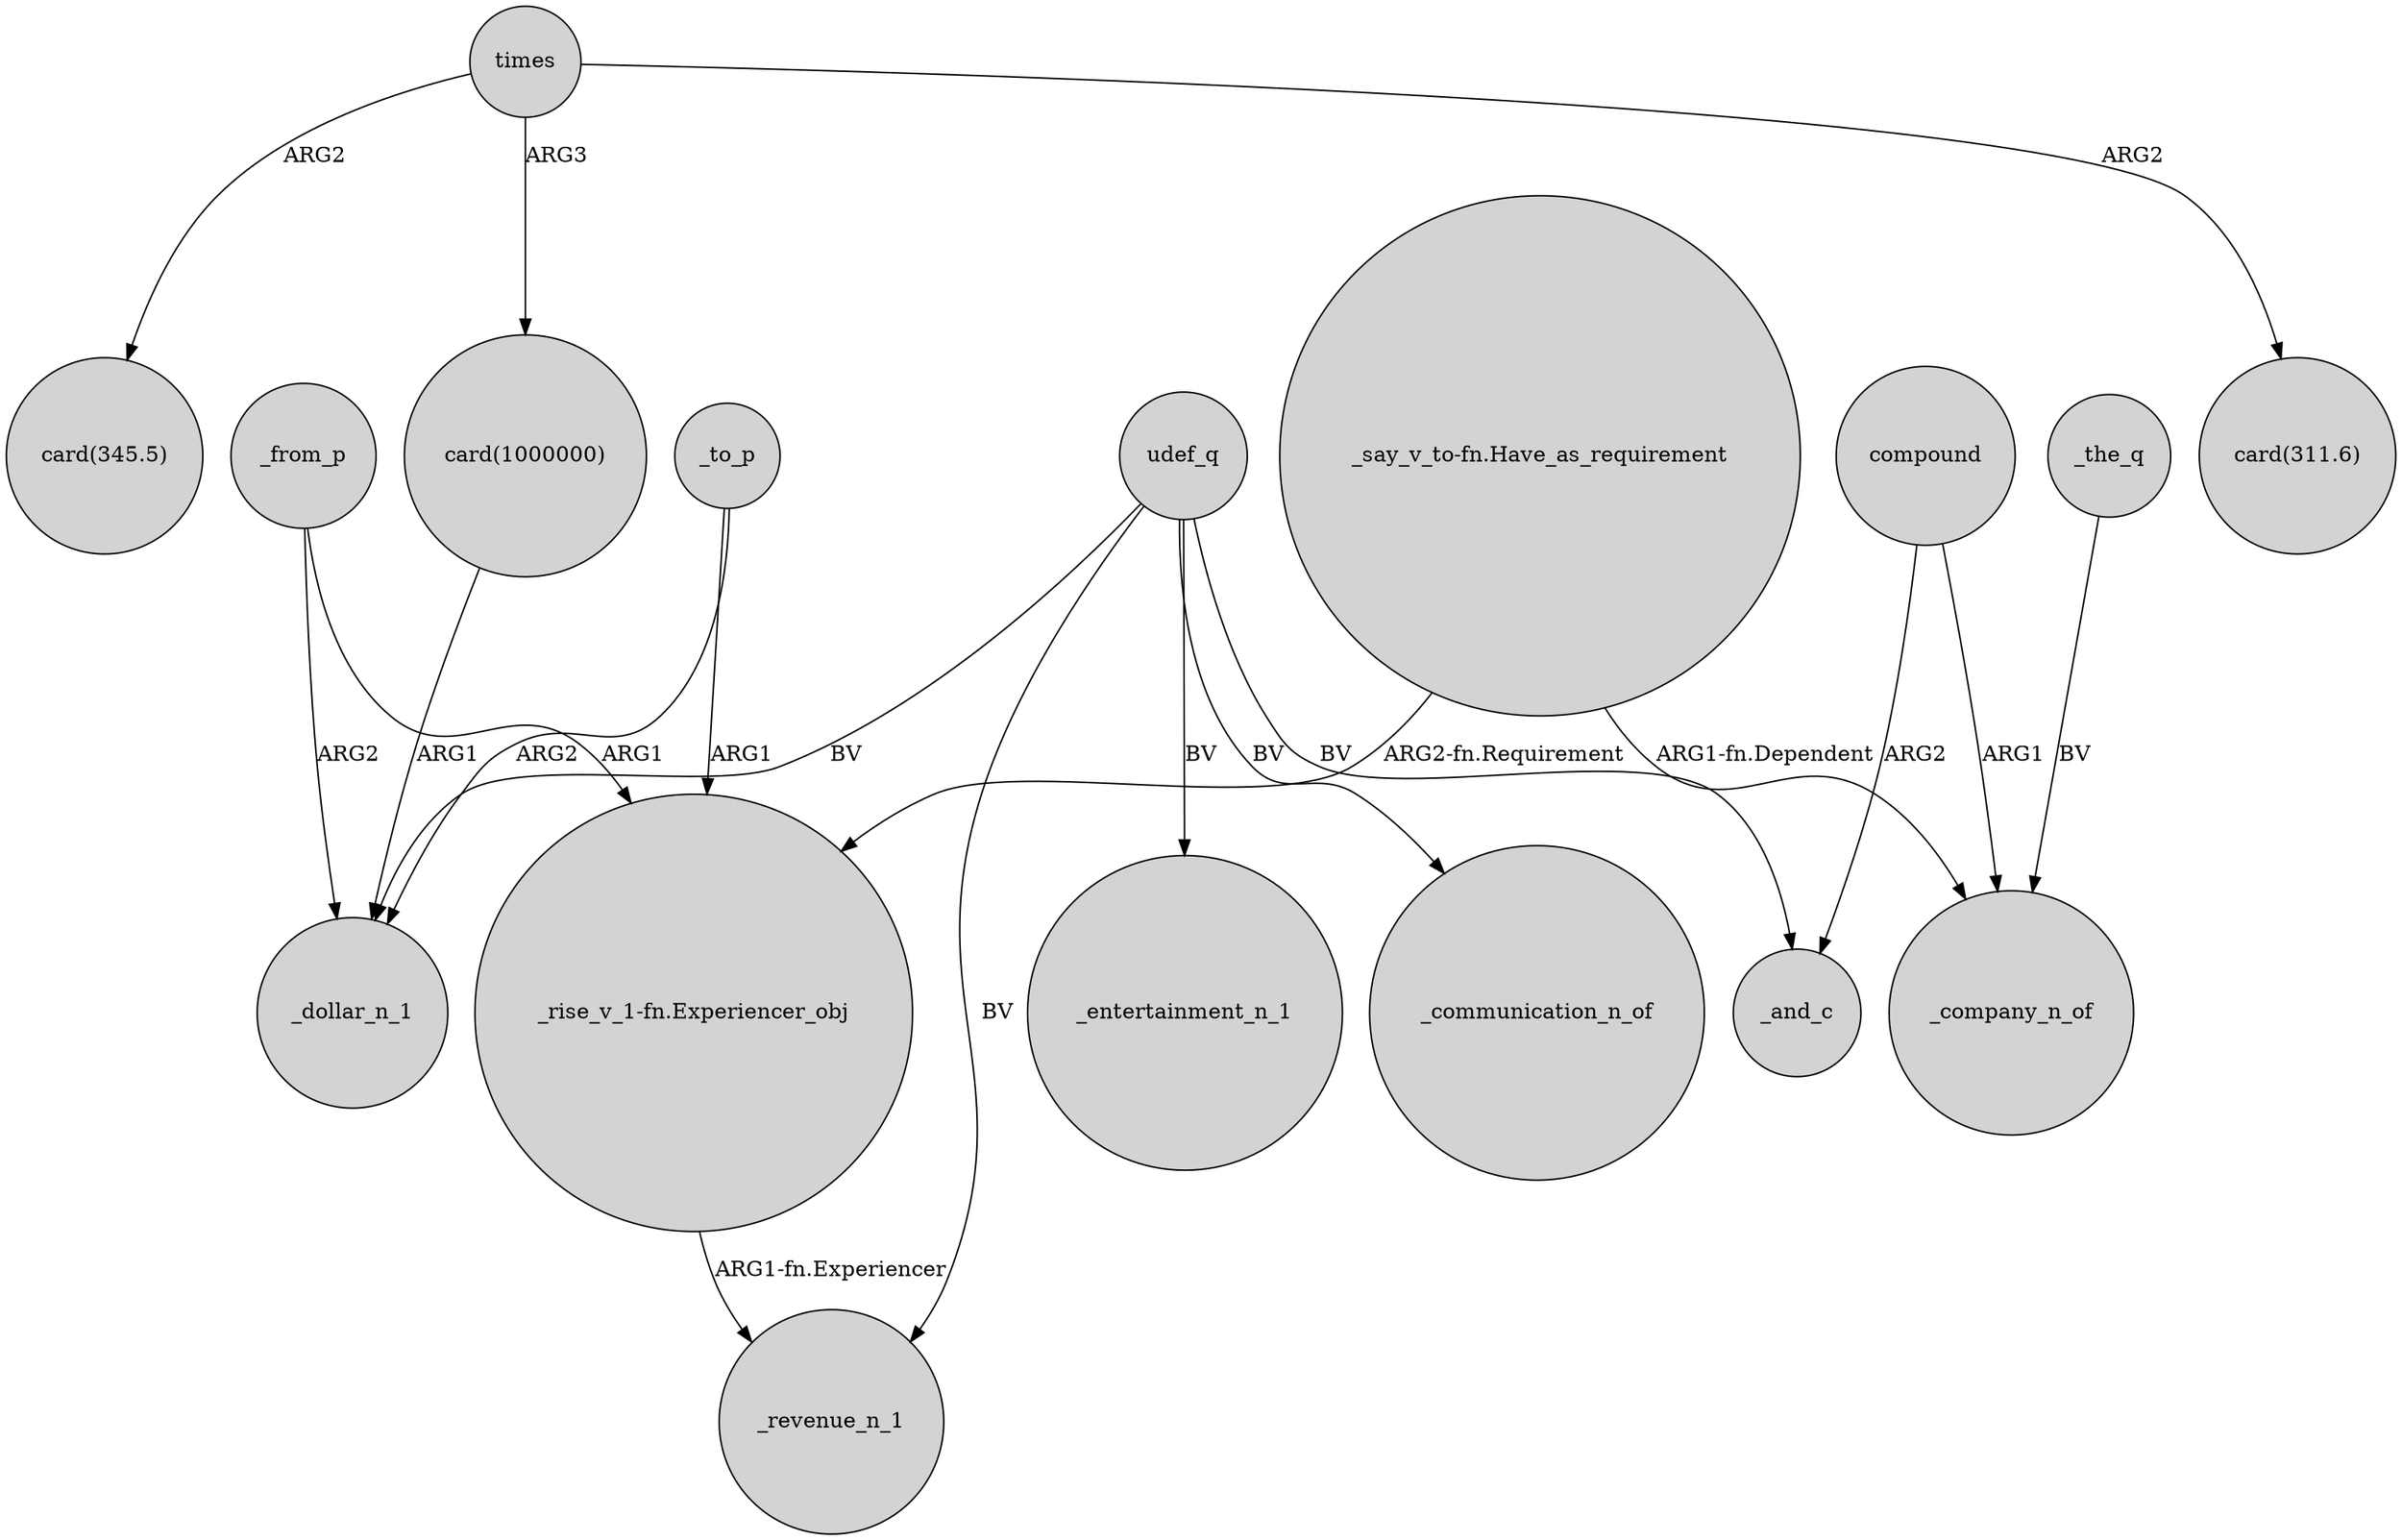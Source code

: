 digraph {
	node [shape=circle style=filled]
	times -> "card(345.5)" [label=ARG2]
	udef_q -> _entertainment_n_1 [label=BV]
	"_say_v_to-fn.Have_as_requirement" -> "_rise_v_1-fn.Experiencer_obj" [label="ARG2-fn.Requirement"]
	_from_p -> "_rise_v_1-fn.Experiencer_obj" [label=ARG1]
	times -> "card(1000000)" [label=ARG3]
	"_rise_v_1-fn.Experiencer_obj" -> _revenue_n_1 [label="ARG1-fn.Experiencer"]
	compound -> _company_n_of [label=ARG1]
	_to_p -> _dollar_n_1 [label=ARG2]
	udef_q -> _and_c [label=BV]
	compound -> _and_c [label=ARG2]
	udef_q -> _revenue_n_1 [label=BV]
	"_say_v_to-fn.Have_as_requirement" -> _company_n_of [label="ARG1-fn.Dependent"]
	udef_q -> _communication_n_of [label=BV]
	udef_q -> _dollar_n_1 [label=BV]
	"card(1000000)" -> _dollar_n_1 [label=ARG1]
	_to_p -> "_rise_v_1-fn.Experiencer_obj" [label=ARG1]
	times -> "card(311.6)" [label=ARG2]
	_the_q -> _company_n_of [label=BV]
	_from_p -> _dollar_n_1 [label=ARG2]
}
